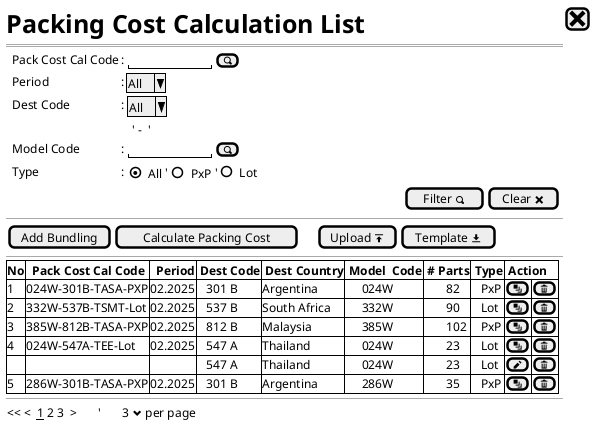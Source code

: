 @startsalt
{
  <size:25><b>Packing Cost Calculation List|[<size:25><&x>]|*
  ==
  {
    .|Pack Cost Cal Code  |: {|"          "|[<&magnifying-glass>]|}*
    .|Period              |: |^All^|*    
    .|Dest Code           |: {|^All^| }*
      .|.|.|{
      .|  |' -  '|  | *
      }
    .|Model Code        |: {"          "|[<&magnifying-glass>]|}*
    .|Type              |: {|{(X)All}   '|    {()PxP}        '|   ()Lot}|*
    .|.|.|.|.|                                              {[Filter <&magnifying-glass>] | [Clear <&x>]}
  }
  --
  {
    |[Add Bundling]|[Calculate Packing Cost]|.|.|.|[Upload <&data-transfer-upload>]| [Template <&data-transfer-download>]|* 
  }
  --
  {#
    |<b>No  |  <b>Pack Cost Cal Code |<b>  Period  |<b> Dest Code |<b> Dest Country |<b> Model  Code |<b> # Parts|<b> Type |<b> Action |*|*
    |  1    | 024W-301B-TASA-PXP     |  02.2025    |   301 B    |   Argentina     |     024W         |       82  |   PxP   |[<&layers>]|[<&trash>]|* 
    |  2    | 332W-537B-TSMT-Lot     | 02.2025     |   537 B    |   South Africa  |     332W         |       90  |   Lot   |[<&layers>]|[<&trash>]|* 
    |  3    | 385W-812B-TASA-PXP     | 02.2025     |   812 B    |   Malaysia      |     385W         |       102 |   PxP   |[<&layers>]|[<&trash>]|* 
    |  4    | 024W-547A-TEE-Lot      | 02.2025     |   547 A    |   Thailand      |     024W         |       23  |   Lot   |[<&layers>]|[<&trash>]|* 
    |      .|                       .|            .|   547 A    |   Thailand      |     024W         |       23  |   Lot   |[<&pencil>]|[<&trash>]|* 
    |  5    | 286W-301B-TASA-PXP     | 02.2025     |   301 B    |   Argentina     |     286W         |       35  |   PxP   |[<&layers>]|[<&trash>]|* 
  }
  --
  {
  << <  __1__ 2 3  >      |'       3 <&chevron-bottom> per page |*
  }
}
@@endsalt



